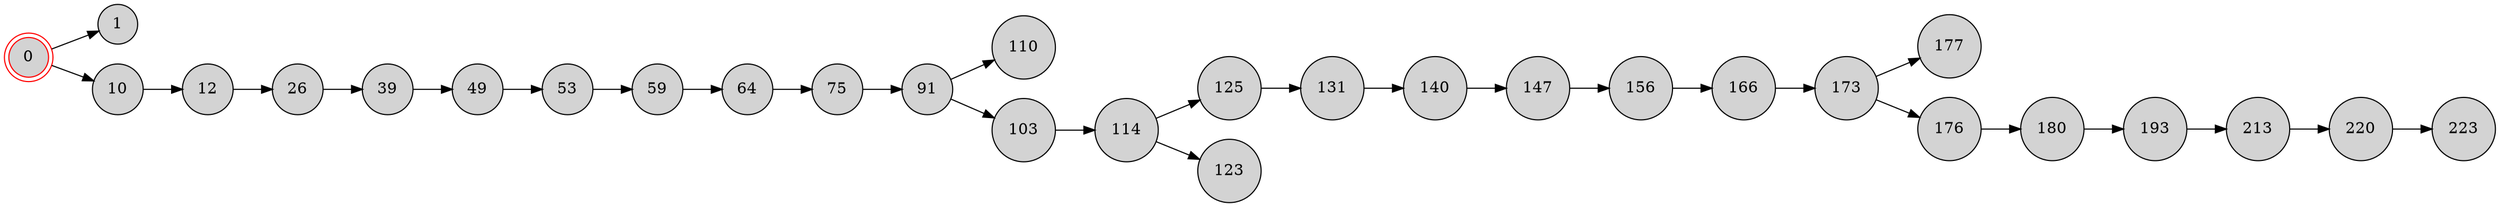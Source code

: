 digraph BlockchainTree {
    rankdir=LR;
    node [shape=circle, style=filled, fillcolor=lightgray];

    0 [shape=doublecircle, color=red];
    0 -> 1;
    0 -> 10;
    10 -> 12;
    12 -> 26;
    26 -> 39;
    39 -> 49;
    49 -> 53;
    53 -> 59;
    59 -> 64;
    64 -> 75;
    75 -> 91;
    91 -> 110;
    91 -> 103;
    103 -> 114;
    114 -> 125;
    114 -> 123;
    125 -> 131;
    131 -> 140;
    140 -> 147;
    147 -> 156;
    156 -> 166;
    166 -> 173;
    173 -> 177;
    173 -> 176;
    176 -> 180;
    180 -> 193;
    193 -> 213;
    213 -> 220;
    220 -> 223;
}

